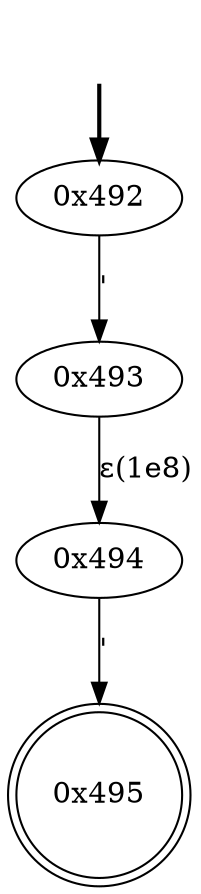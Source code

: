 digraph {
	fake [style=invisible]
	"0x492" [root=true]
	"0x493"
	"0x494"
	"0x495" [shape=doublecircle]
	fake -> "0x492" [style=bold]
	"0x492" -> "0x493" [label="'"]
	"0x494" -> "0x495" [label="'"]
	"0x493" -> "0x494" [label="ε(1e8)"]
}

